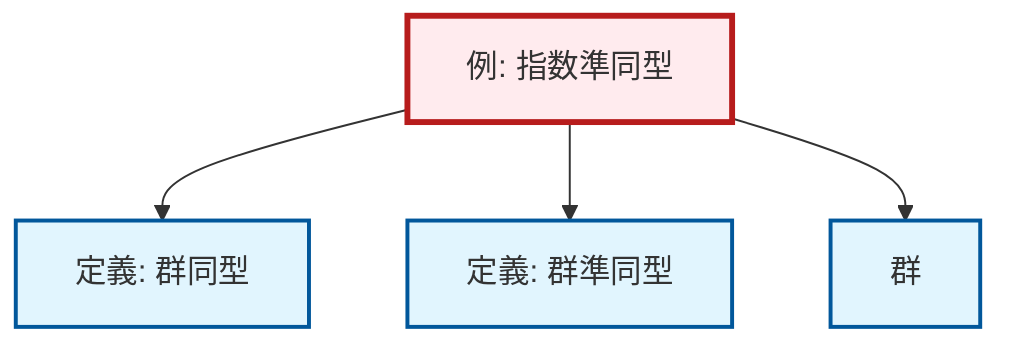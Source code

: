 graph TD
    classDef definition fill:#e1f5fe,stroke:#01579b,stroke-width:2px
    classDef theorem fill:#f3e5f5,stroke:#4a148c,stroke-width:2px
    classDef axiom fill:#fff3e0,stroke:#e65100,stroke-width:2px
    classDef example fill:#e8f5e9,stroke:#1b5e20,stroke-width:2px
    classDef current fill:#ffebee,stroke:#b71c1c,stroke-width:3px
    def-group["群"]:::definition
    ex-exponential-homomorphism["例: 指数準同型"]:::example
    def-isomorphism["定義: 群同型"]:::definition
    def-homomorphism["定義: 群準同型"]:::definition
    ex-exponential-homomorphism --> def-isomorphism
    ex-exponential-homomorphism --> def-homomorphism
    ex-exponential-homomorphism --> def-group
    class ex-exponential-homomorphism current